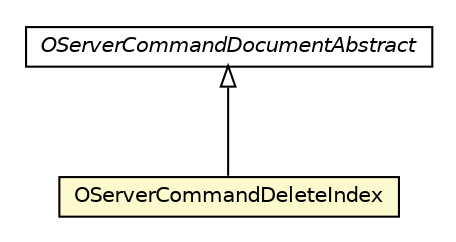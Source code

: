 #!/usr/local/bin/dot
#
# Class diagram 
# Generated by UMLGraph version R5_6-24-gf6e263 (http://www.umlgraph.org/)
#

digraph G {
	edge [fontname="Helvetica",fontsize=10,labelfontname="Helvetica",labelfontsize=10];
	node [fontname="Helvetica",fontsize=10,shape=plaintext];
	nodesep=0.25;
	ranksep=0.5;
	// com.orientechnologies.orient.server.network.protocol.http.command.OServerCommandDocumentAbstract
	c3714471 [label=<<table title="com.orientechnologies.orient.server.network.protocol.http.command.OServerCommandDocumentAbstract" border="0" cellborder="1" cellspacing="0" cellpadding="2" port="p" href="../OServerCommandDocumentAbstract.html">
		<tr><td><table border="0" cellspacing="0" cellpadding="1">
<tr><td align="center" balign="center"><font face="Helvetica-Oblique"> OServerCommandDocumentAbstract </font></td></tr>
		</table></td></tr>
		</table>>, URL="../OServerCommandDocumentAbstract.html", fontname="Helvetica", fontcolor="black", fontsize=10.0];
	// com.orientechnologies.orient.server.network.protocol.http.command.delete.OServerCommandDeleteIndex
	c3714504 [label=<<table title="com.orientechnologies.orient.server.network.protocol.http.command.delete.OServerCommandDeleteIndex" border="0" cellborder="1" cellspacing="0" cellpadding="2" port="p" bgcolor="lemonChiffon" href="./OServerCommandDeleteIndex.html">
		<tr><td><table border="0" cellspacing="0" cellpadding="1">
<tr><td align="center" balign="center"> OServerCommandDeleteIndex </td></tr>
		</table></td></tr>
		</table>>, URL="./OServerCommandDeleteIndex.html", fontname="Helvetica", fontcolor="black", fontsize=10.0];
	//com.orientechnologies.orient.server.network.protocol.http.command.delete.OServerCommandDeleteIndex extends com.orientechnologies.orient.server.network.protocol.http.command.OServerCommandDocumentAbstract
	c3714471:p -> c3714504:p [dir=back,arrowtail=empty];
}

